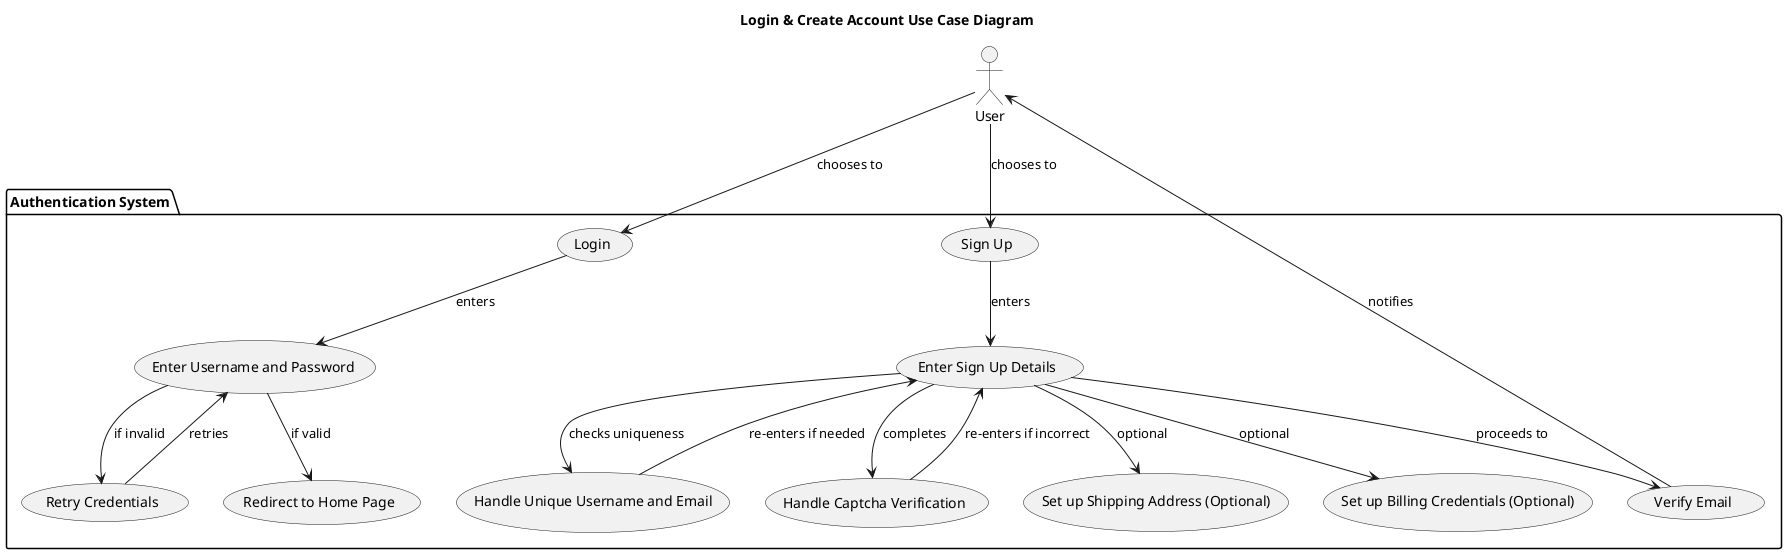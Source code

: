 @startuml
title Login & Create Account Use Case Diagram
actor User

package "Authentication System" {
  usecase "Login" as Login
  usecase "Enter Username and Password" as EnterCredentials
  usecase "Retry Credentials" as RetryCredentials
  usecase "Redirect to Home Page" as RedirectToHome
  usecase "Sign Up" as SignUp
  usecase "Enter Sign Up Details" as EnterSignUpDetails
  usecase "Verify Email" as VerifyEmail
  usecase "Set up Shipping Address (Optional)" as SetUpShipping
  usecase "Set up Billing Credentials (Optional)" as SetUpBilling
  usecase "Handle Unique Username and Email" as HandleUniqueDetails
  usecase "Handle Captcha Verification" as HandleCaptcha
}

User --> Login : chooses to
Login --> EnterCredentials : enters
EnterCredentials --> RedirectToHome : if valid
EnterCredentials --> RetryCredentials : if invalid
RetryCredentials --> EnterCredentials : retries
User --> SignUp : chooses to
SignUp --> EnterSignUpDetails : enters
EnterSignUpDetails --> HandleUniqueDetails : checks uniqueness
HandleUniqueDetails --> EnterSignUpDetails : re-enters if needed
EnterSignUpDetails --> HandleCaptcha : completes
HandleCaptcha --> EnterSignUpDetails : re-enters if incorrect
EnterSignUpDetails --> SetUpShipping : optional
EnterSignUpDetails --> SetUpBilling : optional
EnterSignUpDetails --> VerifyEmail : proceeds to
VerifyEmail --> User : notifies

@enduml
